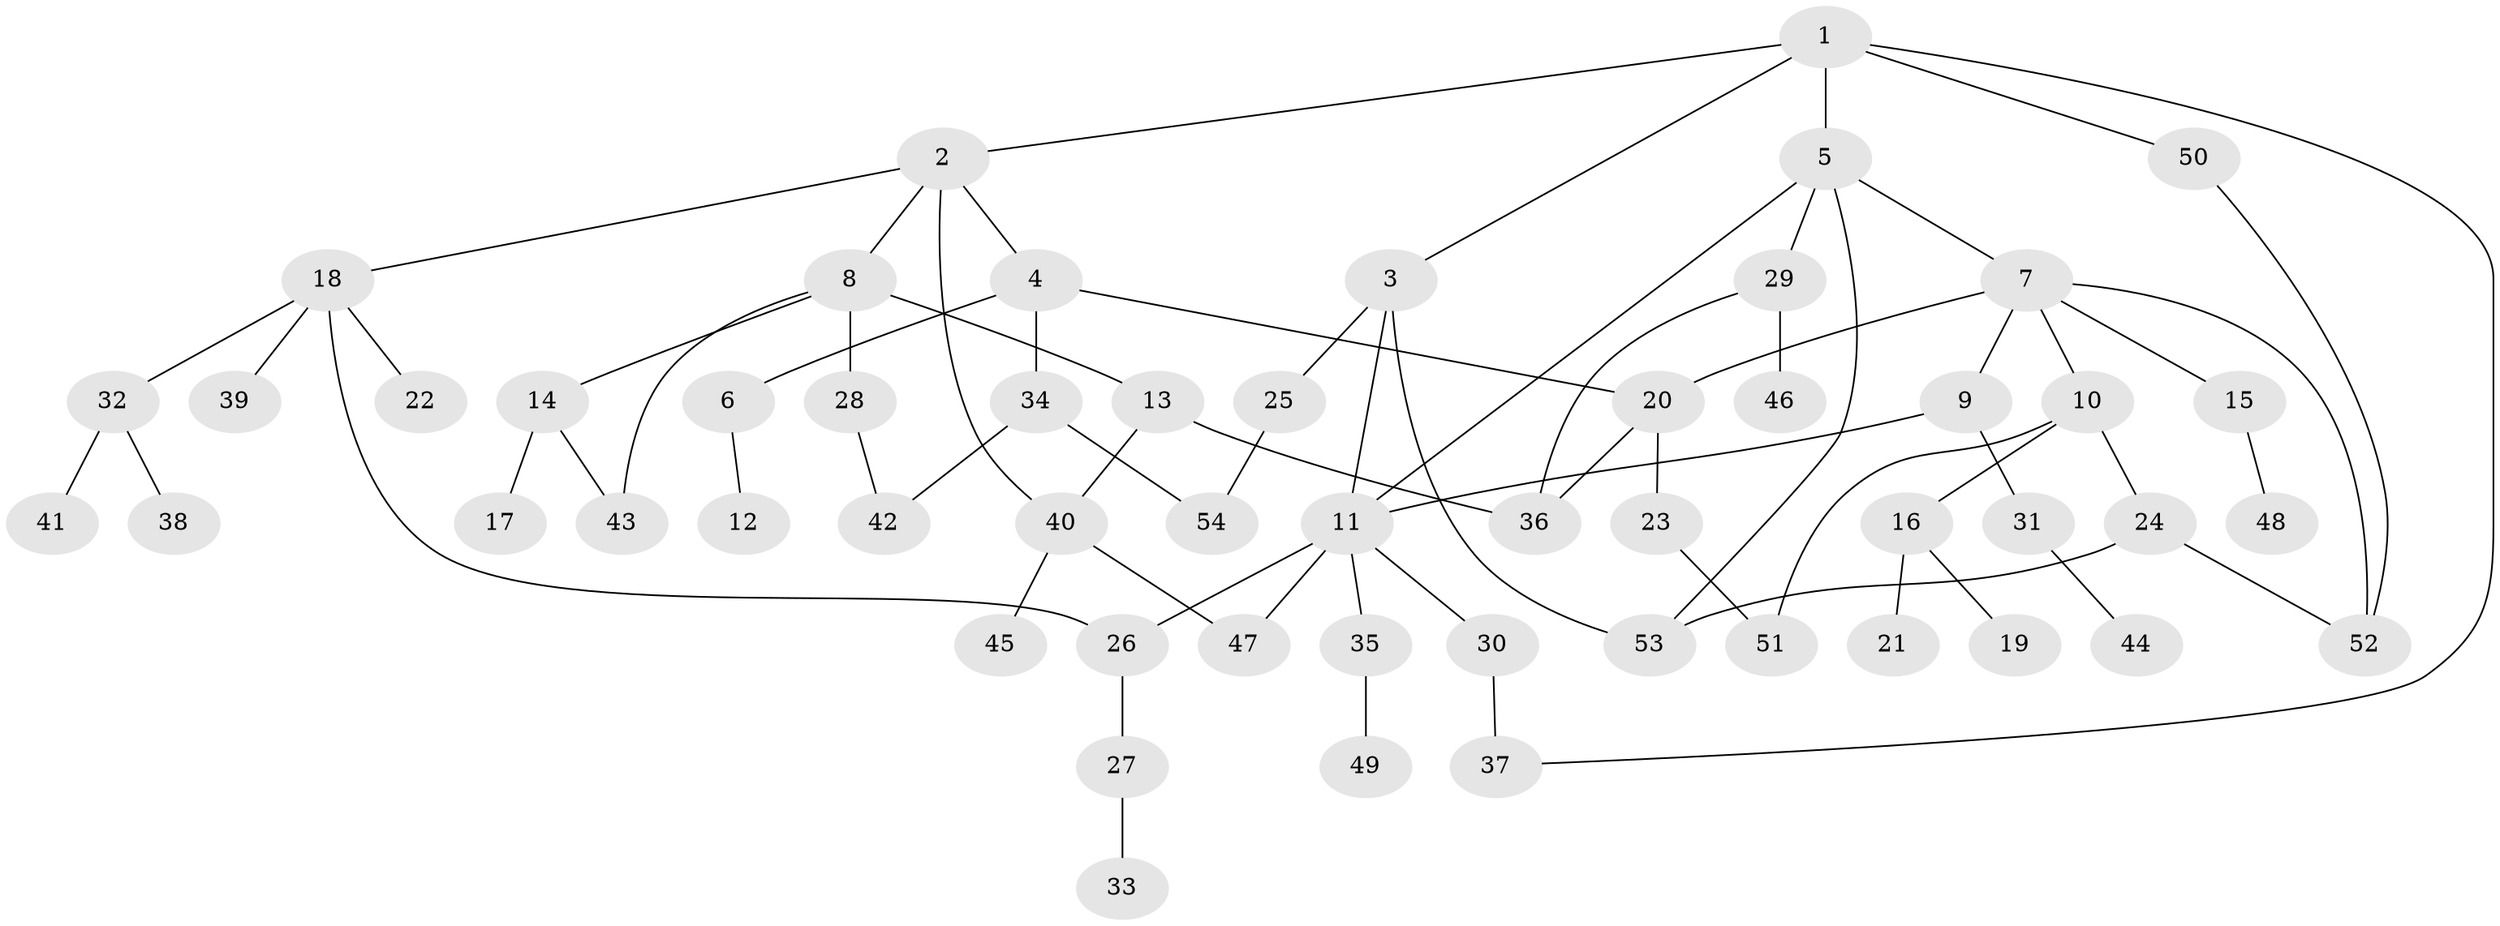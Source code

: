 // coarse degree distribution, {4: 0.05405405405405406, 3: 0.16216216216216217, 1: 0.3783783783783784, 2: 0.2972972972972973, 5: 0.05405405405405406, 9: 0.05405405405405406}
// Generated by graph-tools (version 1.1) at 2025/45/03/04/25 21:45:37]
// undirected, 54 vertices, 70 edges
graph export_dot {
graph [start="1"]
  node [color=gray90,style=filled];
  1;
  2;
  3;
  4;
  5;
  6;
  7;
  8;
  9;
  10;
  11;
  12;
  13;
  14;
  15;
  16;
  17;
  18;
  19;
  20;
  21;
  22;
  23;
  24;
  25;
  26;
  27;
  28;
  29;
  30;
  31;
  32;
  33;
  34;
  35;
  36;
  37;
  38;
  39;
  40;
  41;
  42;
  43;
  44;
  45;
  46;
  47;
  48;
  49;
  50;
  51;
  52;
  53;
  54;
  1 -- 2;
  1 -- 3;
  1 -- 5;
  1 -- 50;
  1 -- 37;
  2 -- 4;
  2 -- 8;
  2 -- 18;
  2 -- 40;
  3 -- 25;
  3 -- 11;
  3 -- 53;
  4 -- 6;
  4 -- 20;
  4 -- 34;
  5 -- 7;
  5 -- 11;
  5 -- 29;
  5 -- 53;
  6 -- 12;
  7 -- 9;
  7 -- 10;
  7 -- 15;
  7 -- 52;
  7 -- 20;
  8 -- 13;
  8 -- 14;
  8 -- 28;
  8 -- 43;
  9 -- 31;
  9 -- 11;
  10 -- 16;
  10 -- 24;
  10 -- 51;
  11 -- 30;
  11 -- 35;
  11 -- 47;
  11 -- 26;
  13 -- 36;
  13 -- 40;
  14 -- 17;
  14 -- 43;
  15 -- 48;
  16 -- 19;
  16 -- 21;
  18 -- 22;
  18 -- 26;
  18 -- 32;
  18 -- 39;
  20 -- 23;
  20 -- 36;
  23 -- 51;
  24 -- 53;
  24 -- 52;
  25 -- 54;
  26 -- 27;
  27 -- 33;
  28 -- 42;
  29 -- 46;
  29 -- 36;
  30 -- 37;
  31 -- 44;
  32 -- 38;
  32 -- 41;
  34 -- 54;
  34 -- 42;
  35 -- 49;
  40 -- 45;
  40 -- 47;
  50 -- 52;
}
